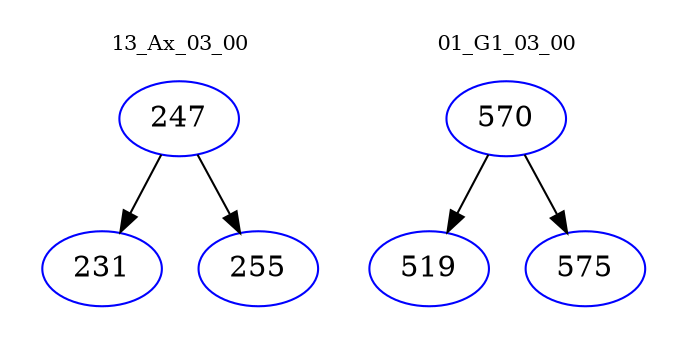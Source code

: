 digraph{
subgraph cluster_0 {
color = white
label = "13_Ax_03_00";
fontsize=10;
T0_247 [label="247", color="blue"]
T0_247 -> T0_231 [color="black"]
T0_231 [label="231", color="blue"]
T0_247 -> T0_255 [color="black"]
T0_255 [label="255", color="blue"]
}
subgraph cluster_1 {
color = white
label = "01_G1_03_00";
fontsize=10;
T1_570 [label="570", color="blue"]
T1_570 -> T1_519 [color="black"]
T1_519 [label="519", color="blue"]
T1_570 -> T1_575 [color="black"]
T1_575 [label="575", color="blue"]
}
}
